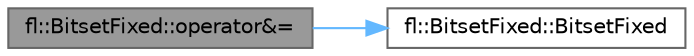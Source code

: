 digraph "fl::BitsetFixed::operator&amp;="
{
 // INTERACTIVE_SVG=YES
 // LATEX_PDF_SIZE
  bgcolor="transparent";
  edge [fontname=Helvetica,fontsize=10,labelfontname=Helvetica,labelfontsize=10];
  node [fontname=Helvetica,fontsize=10,shape=box,height=0.2,width=0.4];
  rankdir="LR";
  Node1 [id="Node000001",label="fl::BitsetFixed::operator&=",height=0.2,width=0.4,color="gray40", fillcolor="grey60", style="filled", fontcolor="black",tooltip="Bitwise AND."];
  Node1 -> Node2 [id="edge1_Node000001_Node000002",color="steelblue1",style="solid",tooltip=" "];
  Node2 [id="Node000002",label="fl::BitsetFixed::BitsetFixed",height=0.2,width=0.4,color="grey40", fillcolor="white", style="filled",URL="$dd/d03/classfl_1_1_bitset_fixed_a19e645785f266677e9f60c03ff36a9ab.html#a19e645785f266677e9f60c03ff36a9ab",tooltip="Constructs a BitsetFixed with all bits reset."];
}
